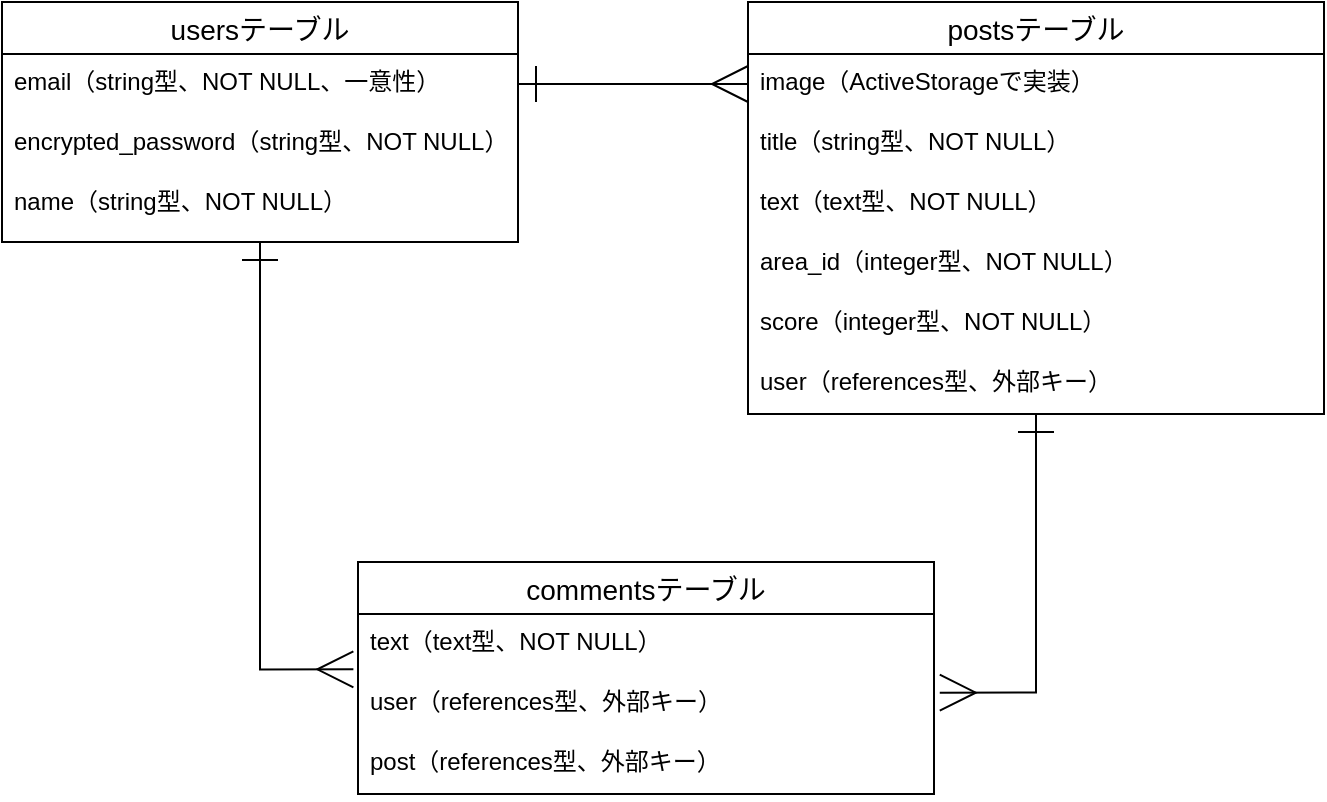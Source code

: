 <mxfile version="14.2.4" type="embed">
    <diagram id="rtc30e5jJouemwi5y_Im" name="ページ1">
        <mxGraphModel dx="899" dy="523" grid="0" gridSize="10" guides="1" tooltips="1" connect="1" arrows="1" fold="1" page="1" pageScale="1" pageWidth="850" pageHeight="1100" math="0" shadow="0">
            <root>
                <mxCell id="0"/>
                <mxCell id="1" parent="0"/>
                <mxCell id="33" style="edgeStyle=orthogonalEdgeStyle;rounded=0;orthogonalLoop=1;jettySize=auto;html=1;entryX=-0.008;entryY=0.922;entryDx=0;entryDy=0;entryPerimeter=0;startArrow=ERone;startFill=0;startSize=16;endArrow=ERmany;endFill=0;endSize=16;" edge="1" parent="1" source="2" target="26">
                    <mxGeometry relative="1" as="geometry"/>
                </mxCell>
                <mxCell id="2" value="usersテーブル" style="swimlane;fontStyle=0;childLayout=stackLayout;horizontal=1;startSize=26;horizontalStack=0;resizeParent=1;resizeParentMax=0;resizeLast=0;collapsible=1;marginBottom=0;align=center;fontSize=14;" vertex="1" parent="1">
                    <mxGeometry x="52" y="190" width="258" height="120" as="geometry">
                        <mxRectangle x="110" y="240" width="120" height="26" as="alternateBounds"/>
                    </mxGeometry>
                </mxCell>
                <mxCell id="3" value="email（string型、NOT NULL、一意性）" style="text;strokeColor=none;fillColor=none;spacingLeft=4;spacingRight=4;overflow=hidden;rotatable=0;points=[[0,0.5],[1,0.5]];portConstraint=eastwest;fontSize=12;" vertex="1" parent="2">
                    <mxGeometry y="26" width="258" height="30" as="geometry"/>
                </mxCell>
                <mxCell id="4" value="encrypted_password（string型、NOT NULL）" style="text;strokeColor=none;fillColor=none;spacingLeft=4;spacingRight=4;overflow=hidden;rotatable=0;points=[[0,0.5],[1,0.5]];portConstraint=eastwest;fontSize=12;" vertex="1" parent="2">
                    <mxGeometry y="56" width="258" height="30" as="geometry"/>
                </mxCell>
                <mxCell id="5" value="name（string型、NOT NULL）" style="text;strokeColor=none;fillColor=none;spacingLeft=4;spacingRight=4;overflow=hidden;rotatable=0;points=[[0,0.5],[1,0.5]];portConstraint=eastwest;fontSize=12;" vertex="1" parent="2">
                    <mxGeometry y="86" width="258" height="34" as="geometry"/>
                </mxCell>
                <mxCell id="34" style="edgeStyle=orthogonalEdgeStyle;rounded=0;orthogonalLoop=1;jettySize=auto;html=1;entryX=1.01;entryY=0.311;entryDx=0;entryDy=0;entryPerimeter=0;startArrow=ERone;startFill=0;startSize=16;endArrow=ERmany;endFill=0;endSize=16;" edge="1" parent="1" source="11" target="27">
                    <mxGeometry relative="1" as="geometry"/>
                </mxCell>
                <mxCell id="11" value="postsテーブル" style="swimlane;fontStyle=0;childLayout=stackLayout;horizontal=1;startSize=26;horizontalStack=0;resizeParent=1;resizeParentMax=0;resizeLast=0;collapsible=1;marginBottom=0;align=center;fontSize=14;" vertex="1" parent="1">
                    <mxGeometry x="425" y="190" width="288" height="206" as="geometry">
                        <mxRectangle x="110" y="240" width="120" height="26" as="alternateBounds"/>
                    </mxGeometry>
                </mxCell>
                <mxCell id="12" value="image（ActiveStorageで実装）" style="text;strokeColor=none;fillColor=none;spacingLeft=4;spacingRight=4;overflow=hidden;rotatable=0;points=[[0,0.5],[1,0.5]];portConstraint=eastwest;fontSize=12;" vertex="1" parent="11">
                    <mxGeometry y="26" width="288" height="30" as="geometry"/>
                </mxCell>
                <mxCell id="13" value="title（string型、NOT NULL）" style="text;strokeColor=none;fillColor=none;spacingLeft=4;spacingRight=4;overflow=hidden;rotatable=0;points=[[0,0.5],[1,0.5]];portConstraint=eastwest;fontSize=12;" vertex="1" parent="11">
                    <mxGeometry y="56" width="288" height="30" as="geometry"/>
                </mxCell>
                <mxCell id="14" value="text（text型、NOT NULL）" style="text;strokeColor=none;fillColor=none;spacingLeft=4;spacingRight=4;overflow=hidden;rotatable=0;points=[[0,0.5],[1,0.5]];portConstraint=eastwest;fontSize=12;" vertex="1" parent="11">
                    <mxGeometry y="86" width="288" height="30" as="geometry"/>
                </mxCell>
                <mxCell id="18" value="area_id（integer型、NOT NULL）" style="text;strokeColor=none;fillColor=none;spacingLeft=4;spacingRight=4;overflow=hidden;rotatable=0;points=[[0,0.5],[1,0.5]];portConstraint=eastwest;fontSize=12;" vertex="1" parent="11">
                    <mxGeometry y="116" width="288" height="30" as="geometry"/>
                </mxCell>
                <mxCell id="23" value="score（integer型、NOT NULL）" style="text;strokeColor=none;fillColor=none;spacingLeft=4;spacingRight=4;overflow=hidden;rotatable=0;points=[[0,0.5],[1,0.5]];portConstraint=eastwest;fontSize=12;" vertex="1" parent="11">
                    <mxGeometry y="146" width="288" height="30" as="geometry"/>
                </mxCell>
                <mxCell id="21" value="user（references型、外部キー）" style="text;strokeColor=none;fillColor=none;spacingLeft=4;spacingRight=4;overflow=hidden;rotatable=0;points=[[0,0.5],[1,0.5]];portConstraint=eastwest;fontSize=12;" vertex="1" parent="11">
                    <mxGeometry y="176" width="288" height="30" as="geometry"/>
                </mxCell>
                <mxCell id="24" value="commentsテーブル" style="swimlane;fontStyle=0;childLayout=stackLayout;horizontal=1;startSize=26;horizontalStack=0;resizeParent=1;resizeParentMax=0;resizeLast=0;collapsible=1;marginBottom=0;align=center;fontSize=14;" vertex="1" parent="1">
                    <mxGeometry x="230" y="470" width="288" height="116" as="geometry">
                        <mxRectangle x="110" y="240" width="120" height="26" as="alternateBounds"/>
                    </mxGeometry>
                </mxCell>
                <mxCell id="26" value="text（text型、NOT NULL）" style="text;strokeColor=none;fillColor=none;spacingLeft=4;spacingRight=4;overflow=hidden;rotatable=0;points=[[0,0.5],[1,0.5]];portConstraint=eastwest;fontSize=12;" vertex="1" parent="24">
                    <mxGeometry y="26" width="288" height="30" as="geometry"/>
                </mxCell>
                <mxCell id="27" value="user（references型、外部キー）" style="text;strokeColor=none;fillColor=none;spacingLeft=4;spacingRight=4;overflow=hidden;rotatable=0;points=[[0,0.5],[1,0.5]];portConstraint=eastwest;fontSize=12;" vertex="1" parent="24">
                    <mxGeometry y="56" width="288" height="30" as="geometry"/>
                </mxCell>
                <mxCell id="30" value="post（references型、外部キー）" style="text;strokeColor=none;fillColor=none;spacingLeft=4;spacingRight=4;overflow=hidden;rotatable=0;points=[[0,0.5],[1,0.5]];portConstraint=eastwest;fontSize=12;" vertex="1" parent="24">
                    <mxGeometry y="86" width="288" height="30" as="geometry"/>
                </mxCell>
                <mxCell id="31" style="edgeStyle=orthogonalEdgeStyle;rounded=0;orthogonalLoop=1;jettySize=auto;html=1;exitX=1;exitY=0.5;exitDx=0;exitDy=0;entryX=0;entryY=0.5;entryDx=0;entryDy=0;endSize=16;startSize=16;endArrow=ERmany;endFill=0;startArrow=ERone;startFill=0;" edge="1" parent="1" source="3" target="12">
                    <mxGeometry relative="1" as="geometry"/>
                </mxCell>
            </root>
        </mxGraphModel>
    </diagram>
</mxfile>